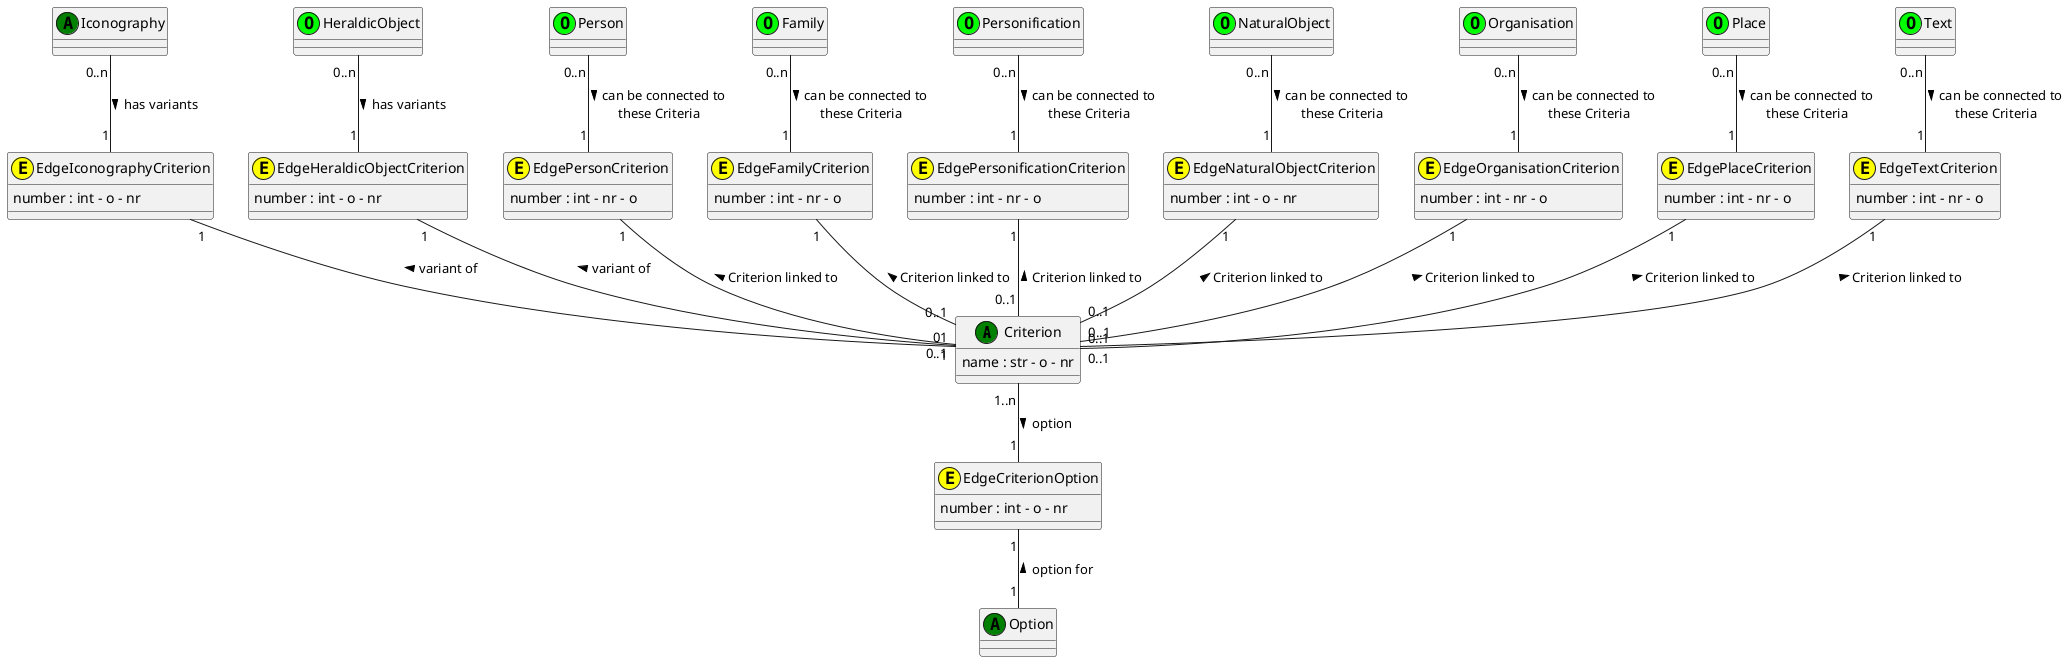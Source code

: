 @startuml Criterion 
class Criterion <<(A,green)>>
Criterion : name : str - o - nr 

class Iconography <<(A,green)>>

class HeraldicObject <<(O,lime)>>

class NaturalObject <<(O,lime)>>

class Person <<(O,lime)>>

class Family <<(O,lime)>>

class Personification <<(O,lime)>>

class Organisation <<(O,lime)>>

class Place <<(O,lime)>>

class Text <<(O,lime)>>

class Option <<(A,green)>>

class EdgeIconographyCriterion <<(E,yellow)>>
EdgeIconographyCriterion : number : int - o - nr 

class EdgeHeraldicObjectCriterion <<(E,yellow)>>
EdgeHeraldicObjectCriterion : number : int - o - nr 
    
class EdgePersonCriterion <<(E,yellow)>>
EdgePersonCriterion : number : int - nr - o 

class EdgeFamilyCriterion <<(E,yellow)>>
EdgeFamilyCriterion : number : int - nr - o 

class EdgePersonificationCriterion <<(E,yellow)>>
EdgePersonificationCriterion : number : int - nr - o 

class EdgeNaturalObjectCriterion <<(E,yellow)>>
EdgeNaturalObjectCriterion : number : int - o - nr

class EdgeOrganisationCriterion <<(E,yellow)>>
EdgeOrganisationCriterion : number : int - nr - o 

class EdgePlaceCriterion <<(E,yellow)>>
EdgePlaceCriterion : number : int - nr - o 

class EdgeTextCriterion <<(E,yellow)>>
EdgeTextCriterion : number : int - nr - o 

class EdgeCriterionOption <<(E,yellow)>>
EdgeCriterionOption : number : int - o - nr

Iconography "0..n" -- "1" EdgeIconographyCriterion : has variants >
EdgeIconographyCriterion "1" -- "01" Criterion : variant of <

HeraldicObject "0..n" -- "1" EdgeHeraldicObjectCriterion : has variants >
EdgeHeraldicObjectCriterion "1" -- "1" Criterion : variant of <

Criterion "1..n" -- "1" EdgeCriterionOption : option >
EdgeCriterionOption "1" -- "1" Option : < option for

Person "0..n" -- "1" EdgePersonCriterion : > can be connected to \n these Criteria 
EdgePersonCriterion "1" -- "0..1" Criterion : \n Criterion linked to <

Family "0..n" -- "1" EdgeFamilyCriterion : > can be connected to \n these Criteria 
EdgeFamilyCriterion "1" -- "0..1" Criterion : \n Criterion linked to <

Organisation "0..n" -- "1" EdgeOrganisationCriterion : > can be connected to \n these Criteria 
EdgeOrganisationCriterion "1" -- "0..1" Criterion : \n Criterion linked to <

Personification "0..n" -- "1" EdgePersonificationCriterion : > can be connected to \n these Criteria 
EdgePersonificationCriterion "1" -- "0..1" Criterion : \n Criterion linked to <

NaturalObject "0..n" -- "1" EdgeNaturalObjectCriterion : > can be connected to \n these Criteria 
EdgeNaturalObjectCriterion "1" -- "0..1" Criterion : \n Criterion linked to <

Place "0..n" -- "1" EdgePlaceCriterion : > can be connected to \n these Criteria 
EdgePlaceCriterion "1" -- "0..1" Criterion : \n Criterion linked to <

Text "0..n" -- "1" EdgeTextCriterion : > can be connected to \n these Criteria 
EdgeTextCriterion "1" -- "0..1" Criterion : \n Criterion linked to <



@enduml

